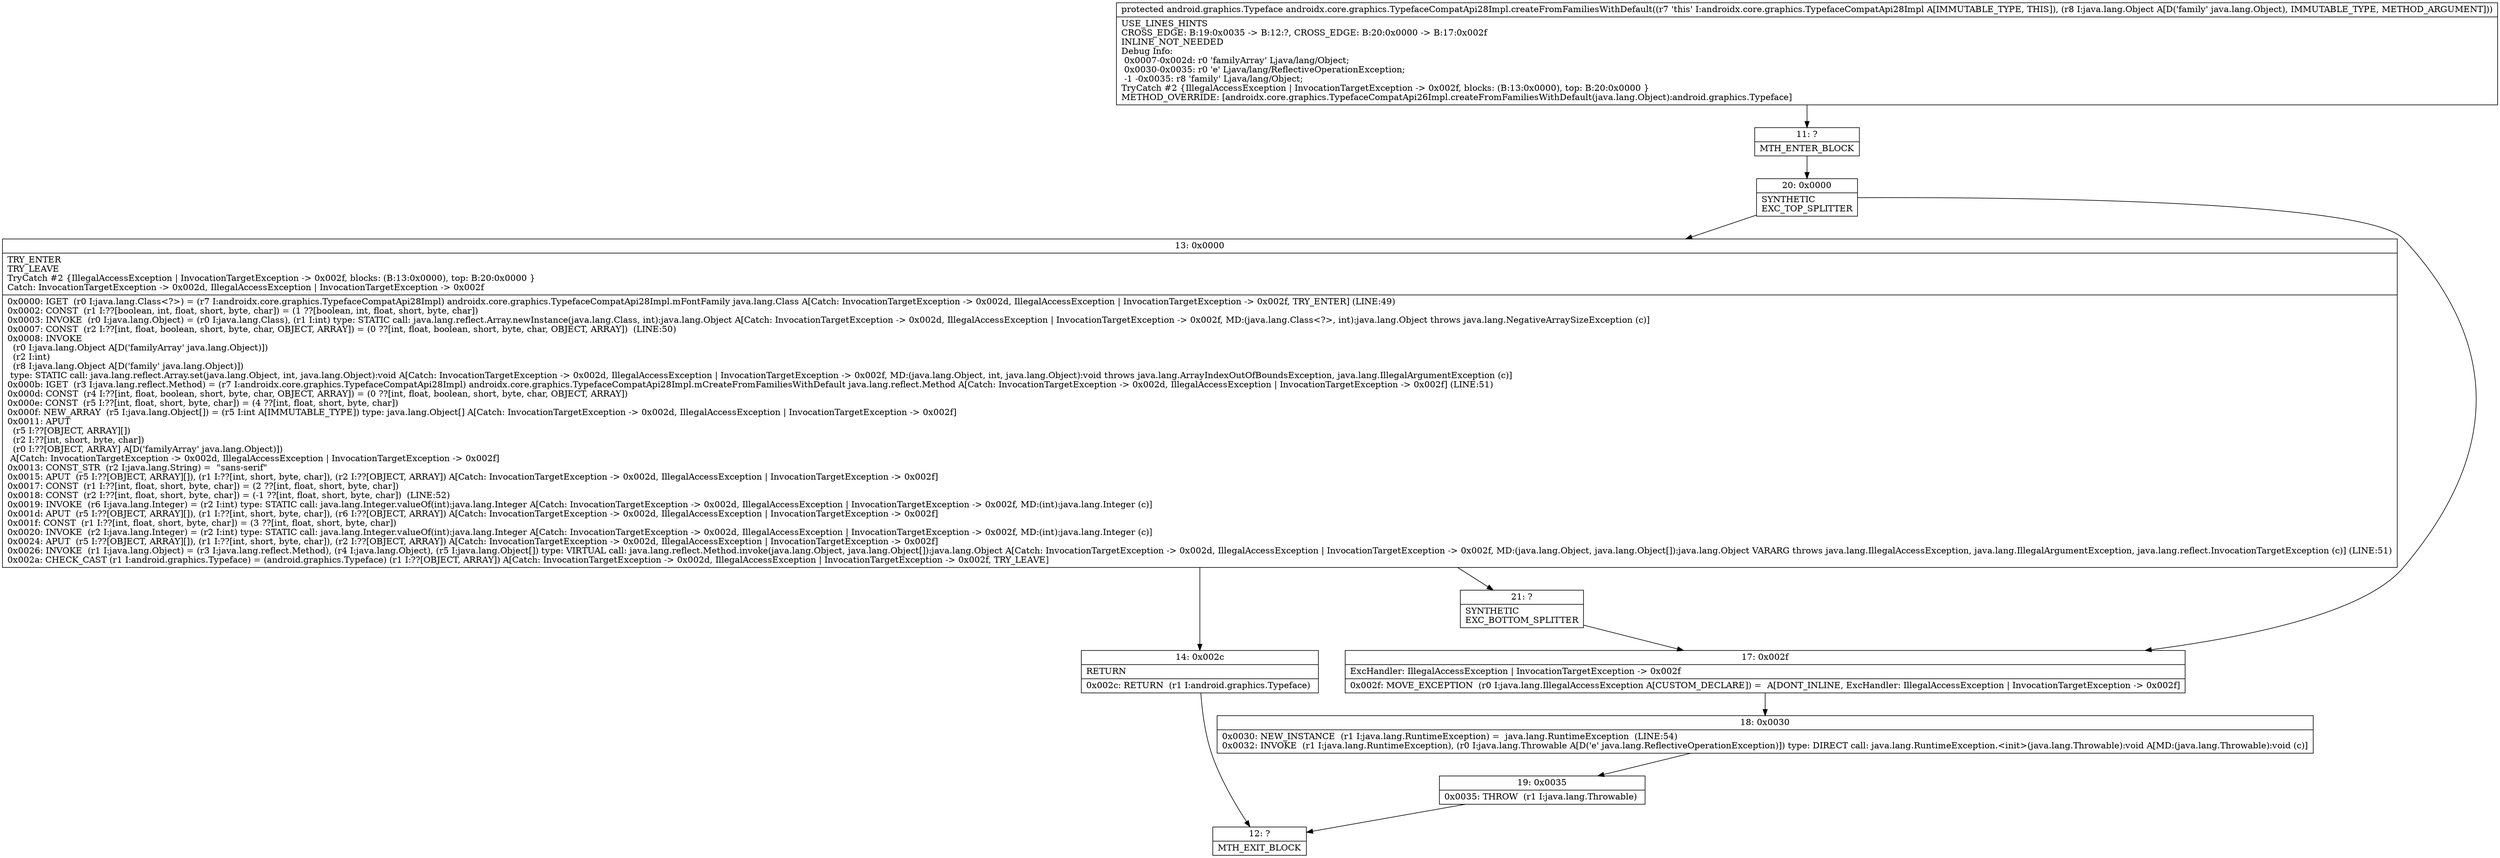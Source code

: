 digraph "CFG forandroidx.core.graphics.TypefaceCompatApi28Impl.createFromFamiliesWithDefault(Ljava\/lang\/Object;)Landroid\/graphics\/Typeface;" {
Node_11 [shape=record,label="{11\:\ ?|MTH_ENTER_BLOCK\l}"];
Node_20 [shape=record,label="{20\:\ 0x0000|SYNTHETIC\lEXC_TOP_SPLITTER\l}"];
Node_13 [shape=record,label="{13\:\ 0x0000|TRY_ENTER\lTRY_LEAVE\lTryCatch #2 \{IllegalAccessException \| InvocationTargetException \-\> 0x002f, blocks: (B:13:0x0000), top: B:20:0x0000 \}\lCatch: InvocationTargetException \-\> 0x002d, IllegalAccessException \| InvocationTargetException \-\> 0x002f\l|0x0000: IGET  (r0 I:java.lang.Class\<?\>) = (r7 I:androidx.core.graphics.TypefaceCompatApi28Impl) androidx.core.graphics.TypefaceCompatApi28Impl.mFontFamily java.lang.Class A[Catch: InvocationTargetException \-\> 0x002d, IllegalAccessException \| InvocationTargetException \-\> 0x002f, TRY_ENTER] (LINE:49)\l0x0002: CONST  (r1 I:??[boolean, int, float, short, byte, char]) = (1 ??[boolean, int, float, short, byte, char]) \l0x0003: INVOKE  (r0 I:java.lang.Object) = (r0 I:java.lang.Class), (r1 I:int) type: STATIC call: java.lang.reflect.Array.newInstance(java.lang.Class, int):java.lang.Object A[Catch: InvocationTargetException \-\> 0x002d, IllegalAccessException \| InvocationTargetException \-\> 0x002f, MD:(java.lang.Class\<?\>, int):java.lang.Object throws java.lang.NegativeArraySizeException (c)]\l0x0007: CONST  (r2 I:??[int, float, boolean, short, byte, char, OBJECT, ARRAY]) = (0 ??[int, float, boolean, short, byte, char, OBJECT, ARRAY])  (LINE:50)\l0x0008: INVOKE  \l  (r0 I:java.lang.Object A[D('familyArray' java.lang.Object)])\l  (r2 I:int)\l  (r8 I:java.lang.Object A[D('family' java.lang.Object)])\l type: STATIC call: java.lang.reflect.Array.set(java.lang.Object, int, java.lang.Object):void A[Catch: InvocationTargetException \-\> 0x002d, IllegalAccessException \| InvocationTargetException \-\> 0x002f, MD:(java.lang.Object, int, java.lang.Object):void throws java.lang.ArrayIndexOutOfBoundsException, java.lang.IllegalArgumentException (c)]\l0x000b: IGET  (r3 I:java.lang.reflect.Method) = (r7 I:androidx.core.graphics.TypefaceCompatApi28Impl) androidx.core.graphics.TypefaceCompatApi28Impl.mCreateFromFamiliesWithDefault java.lang.reflect.Method A[Catch: InvocationTargetException \-\> 0x002d, IllegalAccessException \| InvocationTargetException \-\> 0x002f] (LINE:51)\l0x000d: CONST  (r4 I:??[int, float, boolean, short, byte, char, OBJECT, ARRAY]) = (0 ??[int, float, boolean, short, byte, char, OBJECT, ARRAY]) \l0x000e: CONST  (r5 I:??[int, float, short, byte, char]) = (4 ??[int, float, short, byte, char]) \l0x000f: NEW_ARRAY  (r5 I:java.lang.Object[]) = (r5 I:int A[IMMUTABLE_TYPE]) type: java.lang.Object[] A[Catch: InvocationTargetException \-\> 0x002d, IllegalAccessException \| InvocationTargetException \-\> 0x002f]\l0x0011: APUT  \l  (r5 I:??[OBJECT, ARRAY][])\l  (r2 I:??[int, short, byte, char])\l  (r0 I:??[OBJECT, ARRAY] A[D('familyArray' java.lang.Object)])\l A[Catch: InvocationTargetException \-\> 0x002d, IllegalAccessException \| InvocationTargetException \-\> 0x002f]\l0x0013: CONST_STR  (r2 I:java.lang.String) =  \"sans\-serif\" \l0x0015: APUT  (r5 I:??[OBJECT, ARRAY][]), (r1 I:??[int, short, byte, char]), (r2 I:??[OBJECT, ARRAY]) A[Catch: InvocationTargetException \-\> 0x002d, IllegalAccessException \| InvocationTargetException \-\> 0x002f]\l0x0017: CONST  (r1 I:??[int, float, short, byte, char]) = (2 ??[int, float, short, byte, char]) \l0x0018: CONST  (r2 I:??[int, float, short, byte, char]) = (\-1 ??[int, float, short, byte, char])  (LINE:52)\l0x0019: INVOKE  (r6 I:java.lang.Integer) = (r2 I:int) type: STATIC call: java.lang.Integer.valueOf(int):java.lang.Integer A[Catch: InvocationTargetException \-\> 0x002d, IllegalAccessException \| InvocationTargetException \-\> 0x002f, MD:(int):java.lang.Integer (c)]\l0x001d: APUT  (r5 I:??[OBJECT, ARRAY][]), (r1 I:??[int, short, byte, char]), (r6 I:??[OBJECT, ARRAY]) A[Catch: InvocationTargetException \-\> 0x002d, IllegalAccessException \| InvocationTargetException \-\> 0x002f]\l0x001f: CONST  (r1 I:??[int, float, short, byte, char]) = (3 ??[int, float, short, byte, char]) \l0x0020: INVOKE  (r2 I:java.lang.Integer) = (r2 I:int) type: STATIC call: java.lang.Integer.valueOf(int):java.lang.Integer A[Catch: InvocationTargetException \-\> 0x002d, IllegalAccessException \| InvocationTargetException \-\> 0x002f, MD:(int):java.lang.Integer (c)]\l0x0024: APUT  (r5 I:??[OBJECT, ARRAY][]), (r1 I:??[int, short, byte, char]), (r2 I:??[OBJECT, ARRAY]) A[Catch: InvocationTargetException \-\> 0x002d, IllegalAccessException \| InvocationTargetException \-\> 0x002f]\l0x0026: INVOKE  (r1 I:java.lang.Object) = (r3 I:java.lang.reflect.Method), (r4 I:java.lang.Object), (r5 I:java.lang.Object[]) type: VIRTUAL call: java.lang.reflect.Method.invoke(java.lang.Object, java.lang.Object[]):java.lang.Object A[Catch: InvocationTargetException \-\> 0x002d, IllegalAccessException \| InvocationTargetException \-\> 0x002f, MD:(java.lang.Object, java.lang.Object[]):java.lang.Object VARARG throws java.lang.IllegalAccessException, java.lang.IllegalArgumentException, java.lang.reflect.InvocationTargetException (c)] (LINE:51)\l0x002a: CHECK_CAST (r1 I:android.graphics.Typeface) = (android.graphics.Typeface) (r1 I:??[OBJECT, ARRAY]) A[Catch: InvocationTargetException \-\> 0x002d, IllegalAccessException \| InvocationTargetException \-\> 0x002f, TRY_LEAVE]\l}"];
Node_14 [shape=record,label="{14\:\ 0x002c|RETURN\l|0x002c: RETURN  (r1 I:android.graphics.Typeface) \l}"];
Node_12 [shape=record,label="{12\:\ ?|MTH_EXIT_BLOCK\l}"];
Node_21 [shape=record,label="{21\:\ ?|SYNTHETIC\lEXC_BOTTOM_SPLITTER\l}"];
Node_17 [shape=record,label="{17\:\ 0x002f|ExcHandler: IllegalAccessException \| InvocationTargetException \-\> 0x002f\l|0x002f: MOVE_EXCEPTION  (r0 I:java.lang.IllegalAccessException A[CUSTOM_DECLARE]) =  A[DONT_INLINE, ExcHandler: IllegalAccessException \| InvocationTargetException \-\> 0x002f]\l}"];
Node_18 [shape=record,label="{18\:\ 0x0030|0x0030: NEW_INSTANCE  (r1 I:java.lang.RuntimeException) =  java.lang.RuntimeException  (LINE:54)\l0x0032: INVOKE  (r1 I:java.lang.RuntimeException), (r0 I:java.lang.Throwable A[D('e' java.lang.ReflectiveOperationException)]) type: DIRECT call: java.lang.RuntimeException.\<init\>(java.lang.Throwable):void A[MD:(java.lang.Throwable):void (c)]\l}"];
Node_19 [shape=record,label="{19\:\ 0x0035|0x0035: THROW  (r1 I:java.lang.Throwable) \l}"];
MethodNode[shape=record,label="{protected android.graphics.Typeface androidx.core.graphics.TypefaceCompatApi28Impl.createFromFamiliesWithDefault((r7 'this' I:androidx.core.graphics.TypefaceCompatApi28Impl A[IMMUTABLE_TYPE, THIS]), (r8 I:java.lang.Object A[D('family' java.lang.Object), IMMUTABLE_TYPE, METHOD_ARGUMENT]))  | USE_LINES_HINTS\lCROSS_EDGE: B:19:0x0035 \-\> B:12:?, CROSS_EDGE: B:20:0x0000 \-\> B:17:0x002f\lINLINE_NOT_NEEDED\lDebug Info:\l  0x0007\-0x002d: r0 'familyArray' Ljava\/lang\/Object;\l  0x0030\-0x0035: r0 'e' Ljava\/lang\/ReflectiveOperationException;\l  \-1 \-0x0035: r8 'family' Ljava\/lang\/Object;\lTryCatch #2 \{IllegalAccessException \| InvocationTargetException \-\> 0x002f, blocks: (B:13:0x0000), top: B:20:0x0000 \}\lMETHOD_OVERRIDE: [androidx.core.graphics.TypefaceCompatApi26Impl.createFromFamiliesWithDefault(java.lang.Object):android.graphics.Typeface]\l}"];
MethodNode -> Node_11;Node_11 -> Node_20;
Node_20 -> Node_13;
Node_20 -> Node_17;
Node_13 -> Node_14;
Node_13 -> Node_21;
Node_14 -> Node_12;
Node_21 -> Node_17;
Node_17 -> Node_18;
Node_18 -> Node_19;
Node_19 -> Node_12;
}

